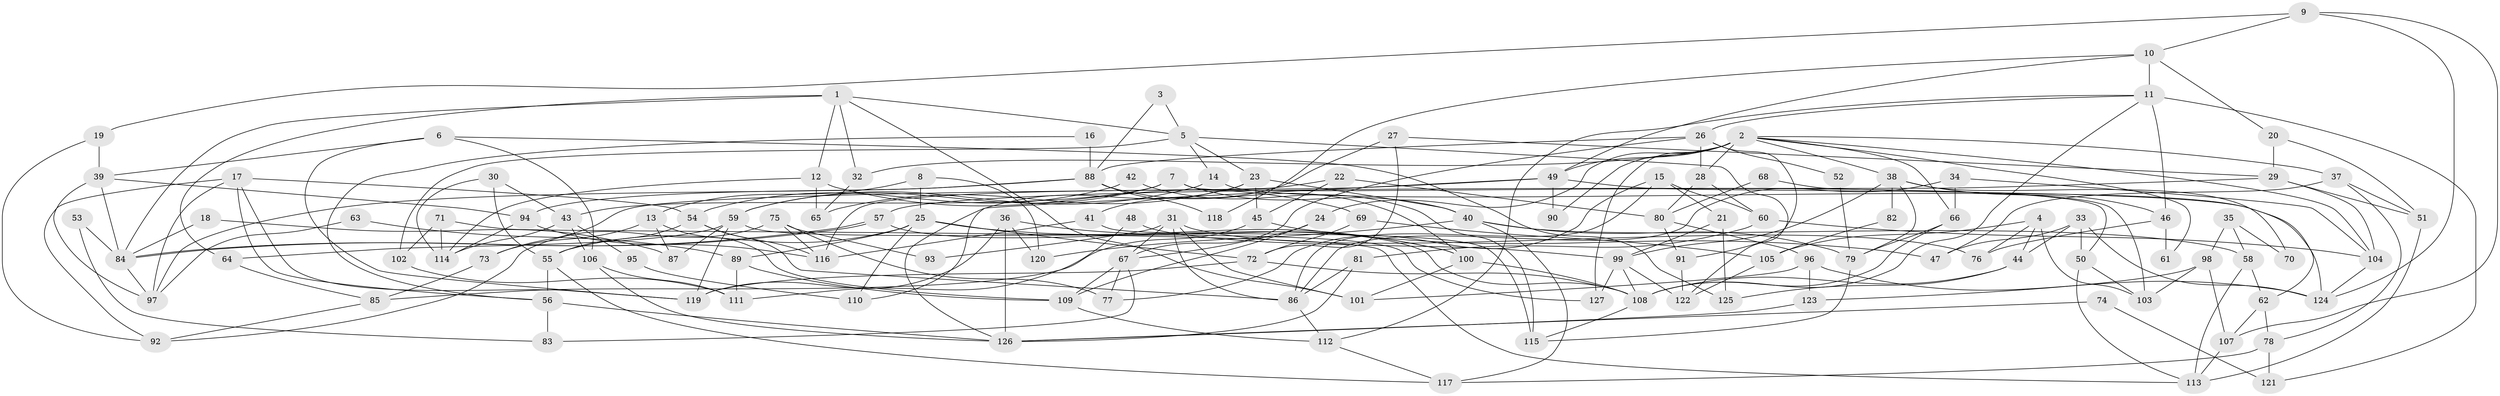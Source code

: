 // coarse degree distribution, {2: 0.18421052631578946, 8: 0.05263157894736842, 4: 0.15789473684210525, 3: 0.10526315789473684, 7: 0.18421052631578946, 9: 0.07894736842105263, 6: 0.05263157894736842, 5: 0.10526315789473684, 13: 0.02631578947368421, 15: 0.02631578947368421, 12: 0.02631578947368421}
// Generated by graph-tools (version 1.1) at 2025/53/03/04/25 21:53:59]
// undirected, 127 vertices, 254 edges
graph export_dot {
graph [start="1"]
  node [color=gray90,style=filled];
  1;
  2;
  3;
  4;
  5;
  6;
  7;
  8;
  9;
  10;
  11;
  12;
  13;
  14;
  15;
  16;
  17;
  18;
  19;
  20;
  21;
  22;
  23;
  24;
  25;
  26;
  27;
  28;
  29;
  30;
  31;
  32;
  33;
  34;
  35;
  36;
  37;
  38;
  39;
  40;
  41;
  42;
  43;
  44;
  45;
  46;
  47;
  48;
  49;
  50;
  51;
  52;
  53;
  54;
  55;
  56;
  57;
  58;
  59;
  60;
  61;
  62;
  63;
  64;
  65;
  66;
  67;
  68;
  69;
  70;
  71;
  72;
  73;
  74;
  75;
  76;
  77;
  78;
  79;
  80;
  81;
  82;
  83;
  84;
  85;
  86;
  87;
  88;
  89;
  90;
  91;
  92;
  93;
  94;
  95;
  96;
  97;
  98;
  99;
  100;
  101;
  102;
  103;
  104;
  105;
  106;
  107;
  108;
  109;
  110;
  111;
  112;
  113;
  114;
  115;
  116;
  117;
  118;
  119;
  120;
  121;
  122;
  123;
  124;
  125;
  126;
  127;
  1 -- 84;
  1 -- 5;
  1 -- 12;
  1 -- 32;
  1 -- 64;
  1 -- 101;
  2 -- 38;
  2 -- 104;
  2 -- 24;
  2 -- 28;
  2 -- 32;
  2 -- 37;
  2 -- 49;
  2 -- 61;
  2 -- 66;
  2 -- 90;
  2 -- 127;
  3 -- 88;
  3 -- 5;
  4 -- 103;
  4 -- 44;
  4 -- 76;
  4 -- 105;
  5 -- 23;
  5 -- 102;
  5 -- 14;
  5 -- 122;
  6 -- 106;
  6 -- 125;
  6 -- 39;
  6 -- 119;
  7 -- 40;
  7 -- 59;
  7 -- 43;
  7 -- 50;
  8 -- 25;
  8 -- 120;
  8 -- 13;
  9 -- 124;
  9 -- 10;
  9 -- 19;
  9 -- 107;
  10 -- 49;
  10 -- 11;
  10 -- 20;
  10 -- 118;
  11 -- 108;
  11 -- 26;
  11 -- 46;
  11 -- 112;
  11 -- 121;
  12 -- 114;
  12 -- 65;
  12 -- 69;
  13 -- 109;
  13 -- 73;
  13 -- 87;
  14 -- 59;
  14 -- 124;
  15 -- 77;
  15 -- 86;
  15 -- 21;
  15 -- 60;
  16 -- 88;
  16 -- 56;
  17 -- 119;
  17 -- 97;
  17 -- 54;
  17 -- 56;
  17 -- 92;
  18 -- 84;
  18 -- 87;
  19 -- 39;
  19 -- 92;
  20 -- 29;
  20 -- 51;
  21 -- 99;
  21 -- 125;
  22 -- 45;
  22 -- 80;
  22 -- 116;
  23 -- 40;
  23 -- 65;
  23 -- 45;
  23 -- 126;
  24 -- 109;
  24 -- 67;
  25 -- 72;
  25 -- 100;
  25 -- 55;
  25 -- 89;
  25 -- 110;
  26 -- 28;
  26 -- 88;
  26 -- 52;
  26 -- 67;
  26 -- 91;
  27 -- 41;
  27 -- 29;
  27 -- 72;
  28 -- 60;
  28 -- 80;
  29 -- 51;
  29 -- 57;
  29 -- 104;
  30 -- 114;
  30 -- 55;
  30 -- 43;
  31 -- 67;
  31 -- 86;
  31 -- 76;
  31 -- 93;
  31 -- 101;
  32 -- 65;
  33 -- 50;
  33 -- 124;
  33 -- 44;
  33 -- 47;
  34 -- 66;
  34 -- 104;
  34 -- 86;
  35 -- 98;
  35 -- 58;
  35 -- 70;
  36 -- 100;
  36 -- 126;
  36 -- 119;
  36 -- 120;
  37 -- 47;
  37 -- 51;
  37 -- 78;
  38 -- 46;
  38 -- 99;
  38 -- 70;
  38 -- 79;
  38 -- 82;
  39 -- 97;
  39 -- 84;
  39 -- 94;
  40 -- 117;
  40 -- 79;
  40 -- 58;
  40 -- 120;
  41 -- 116;
  41 -- 115;
  42 -- 54;
  42 -- 115;
  43 -- 95;
  43 -- 106;
  43 -- 114;
  44 -- 108;
  44 -- 125;
  45 -- 85;
  45 -- 47;
  46 -- 76;
  46 -- 61;
  48 -- 111;
  48 -- 99;
  49 -- 62;
  49 -- 73;
  49 -- 90;
  49 -- 110;
  50 -- 113;
  50 -- 103;
  51 -- 113;
  52 -- 79;
  53 -- 83;
  53 -- 84;
  54 -- 86;
  54 -- 55;
  54 -- 116;
  55 -- 56;
  55 -- 117;
  56 -- 83;
  56 -- 126;
  57 -- 108;
  57 -- 84;
  57 -- 84;
  58 -- 62;
  58 -- 113;
  59 -- 119;
  59 -- 64;
  59 -- 87;
  59 -- 127;
  60 -- 104;
  60 -- 81;
  62 -- 107;
  62 -- 78;
  63 -- 89;
  63 -- 97;
  64 -- 85;
  66 -- 108;
  66 -- 79;
  67 -- 77;
  67 -- 83;
  67 -- 109;
  68 -- 80;
  68 -- 103;
  69 -- 72;
  69 -- 105;
  71 -- 113;
  71 -- 114;
  71 -- 102;
  72 -- 119;
  72 -- 108;
  73 -- 85;
  74 -- 121;
  74 -- 126;
  75 -- 92;
  75 -- 116;
  75 -- 77;
  75 -- 93;
  78 -- 117;
  78 -- 121;
  79 -- 115;
  80 -- 91;
  80 -- 96;
  81 -- 126;
  81 -- 86;
  82 -- 105;
  84 -- 97;
  85 -- 92;
  86 -- 112;
  88 -- 100;
  88 -- 94;
  88 -- 97;
  88 -- 118;
  89 -- 109;
  89 -- 111;
  91 -- 122;
  94 -- 116;
  94 -- 114;
  95 -- 110;
  96 -- 101;
  96 -- 123;
  96 -- 124;
  98 -- 107;
  98 -- 123;
  98 -- 103;
  99 -- 122;
  99 -- 127;
  99 -- 108;
  100 -- 108;
  100 -- 101;
  102 -- 111;
  104 -- 124;
  105 -- 122;
  106 -- 126;
  106 -- 111;
  107 -- 113;
  108 -- 115;
  109 -- 112;
  112 -- 117;
  123 -- 126;
}

